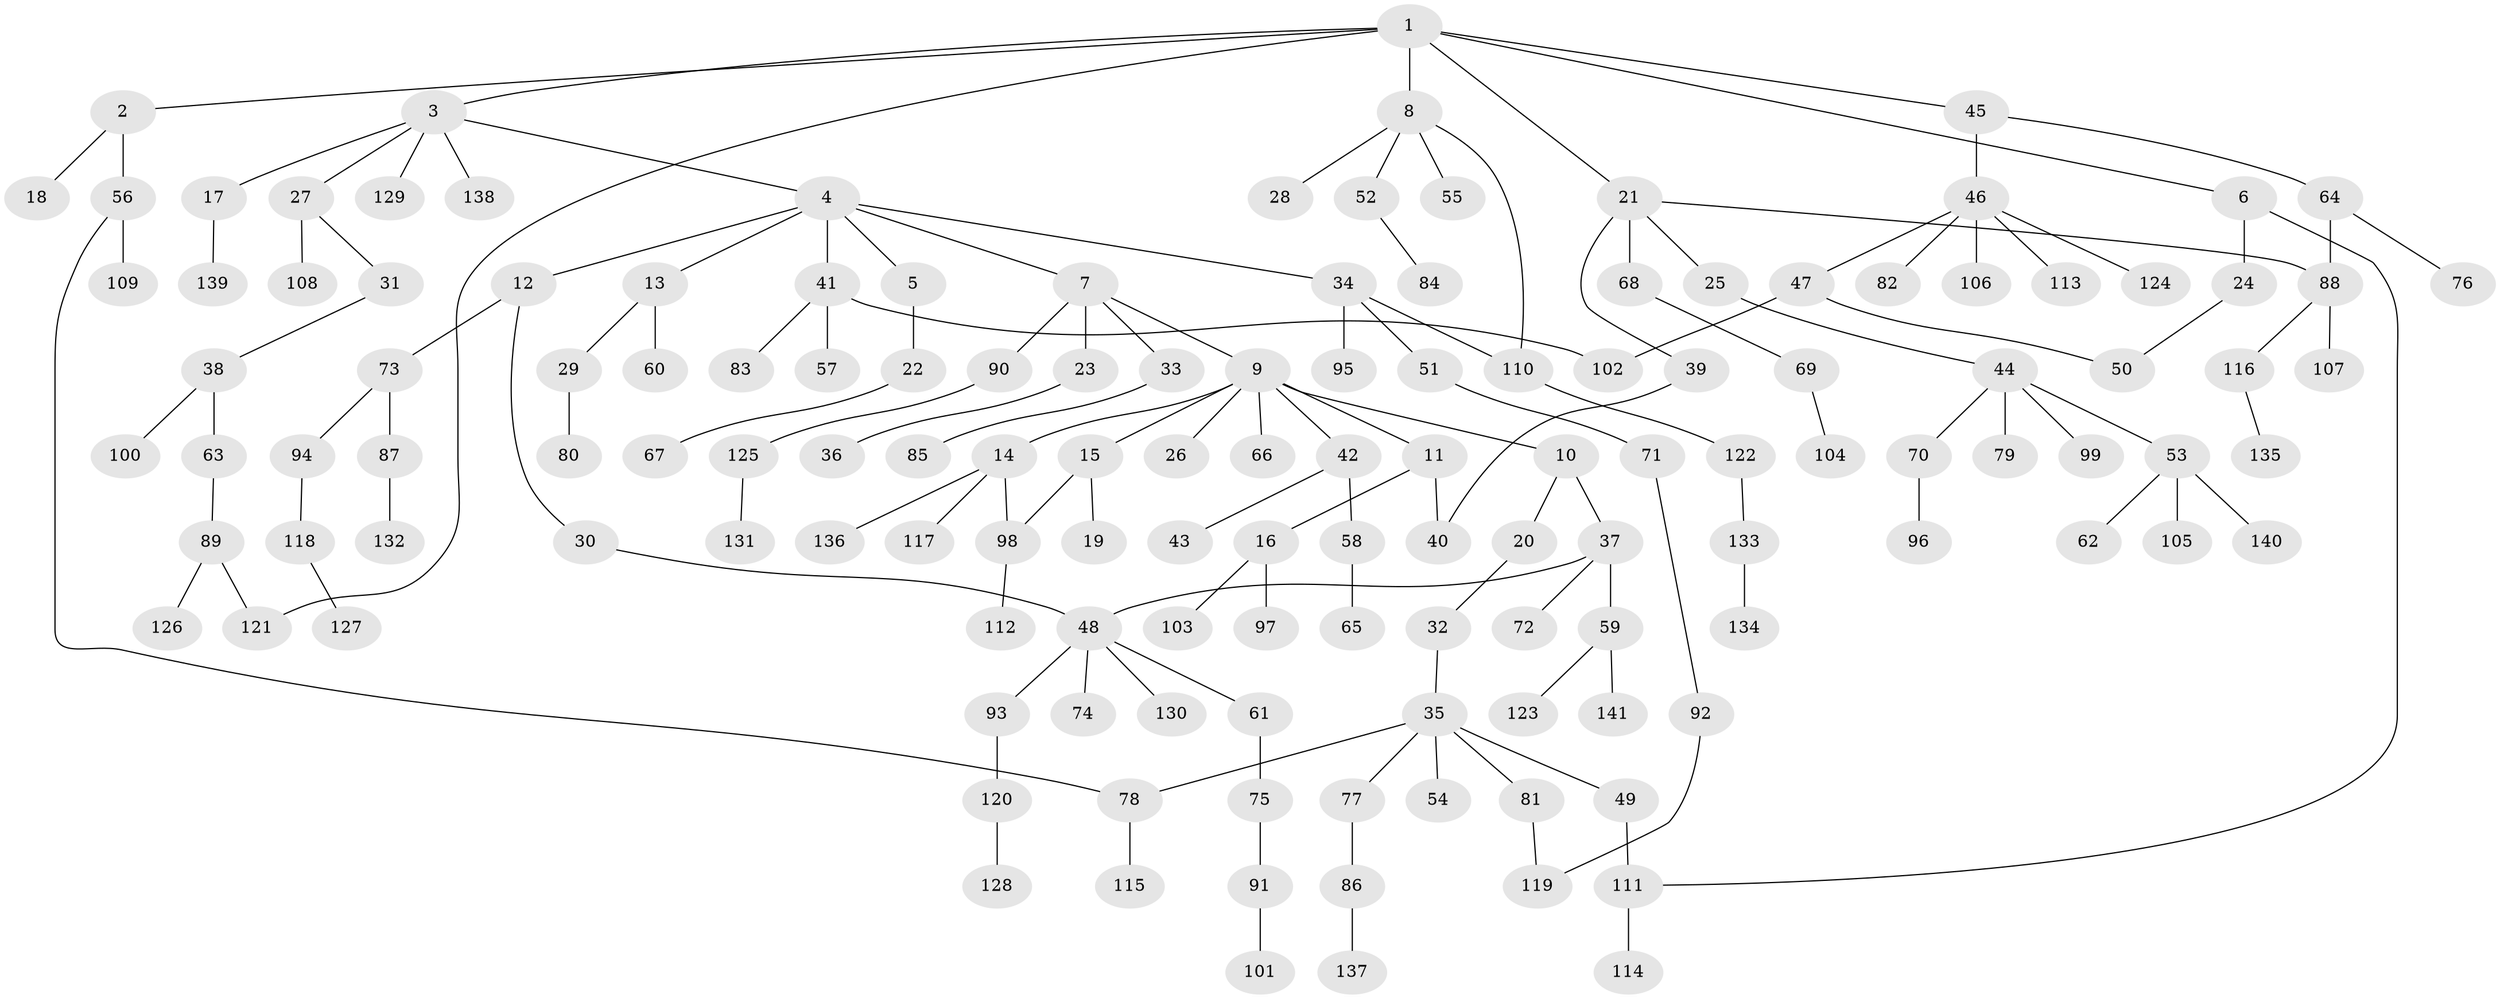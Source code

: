 // Generated by graph-tools (version 1.1) at 2025/25/03/09/25 03:25:35]
// undirected, 141 vertices, 151 edges
graph export_dot {
graph [start="1"]
  node [color=gray90,style=filled];
  1;
  2;
  3;
  4;
  5;
  6;
  7;
  8;
  9;
  10;
  11;
  12;
  13;
  14;
  15;
  16;
  17;
  18;
  19;
  20;
  21;
  22;
  23;
  24;
  25;
  26;
  27;
  28;
  29;
  30;
  31;
  32;
  33;
  34;
  35;
  36;
  37;
  38;
  39;
  40;
  41;
  42;
  43;
  44;
  45;
  46;
  47;
  48;
  49;
  50;
  51;
  52;
  53;
  54;
  55;
  56;
  57;
  58;
  59;
  60;
  61;
  62;
  63;
  64;
  65;
  66;
  67;
  68;
  69;
  70;
  71;
  72;
  73;
  74;
  75;
  76;
  77;
  78;
  79;
  80;
  81;
  82;
  83;
  84;
  85;
  86;
  87;
  88;
  89;
  90;
  91;
  92;
  93;
  94;
  95;
  96;
  97;
  98;
  99;
  100;
  101;
  102;
  103;
  104;
  105;
  106;
  107;
  108;
  109;
  110;
  111;
  112;
  113;
  114;
  115;
  116;
  117;
  118;
  119;
  120;
  121;
  122;
  123;
  124;
  125;
  126;
  127;
  128;
  129;
  130;
  131;
  132;
  133;
  134;
  135;
  136;
  137;
  138;
  139;
  140;
  141;
  1 -- 2;
  1 -- 3;
  1 -- 6;
  1 -- 8;
  1 -- 21;
  1 -- 45;
  1 -- 121;
  2 -- 18;
  2 -- 56;
  3 -- 4;
  3 -- 17;
  3 -- 27;
  3 -- 129;
  3 -- 138;
  4 -- 5;
  4 -- 7;
  4 -- 12;
  4 -- 13;
  4 -- 34;
  4 -- 41;
  5 -- 22;
  6 -- 24;
  6 -- 111;
  7 -- 9;
  7 -- 23;
  7 -- 33;
  7 -- 90;
  8 -- 28;
  8 -- 52;
  8 -- 55;
  8 -- 110;
  9 -- 10;
  9 -- 11;
  9 -- 14;
  9 -- 15;
  9 -- 26;
  9 -- 42;
  9 -- 66;
  10 -- 20;
  10 -- 37;
  11 -- 16;
  11 -- 40;
  12 -- 30;
  12 -- 73;
  13 -- 29;
  13 -- 60;
  14 -- 98;
  14 -- 117;
  14 -- 136;
  15 -- 19;
  15 -- 98;
  16 -- 97;
  16 -- 103;
  17 -- 139;
  20 -- 32;
  21 -- 25;
  21 -- 39;
  21 -- 68;
  21 -- 88;
  22 -- 67;
  23 -- 36;
  24 -- 50;
  25 -- 44;
  27 -- 31;
  27 -- 108;
  29 -- 80;
  30 -- 48;
  31 -- 38;
  32 -- 35;
  33 -- 85;
  34 -- 51;
  34 -- 95;
  34 -- 110;
  35 -- 49;
  35 -- 54;
  35 -- 77;
  35 -- 78;
  35 -- 81;
  37 -- 59;
  37 -- 72;
  37 -- 48;
  38 -- 63;
  38 -- 100;
  39 -- 40;
  41 -- 57;
  41 -- 83;
  41 -- 102;
  42 -- 43;
  42 -- 58;
  44 -- 53;
  44 -- 70;
  44 -- 79;
  44 -- 99;
  45 -- 46;
  45 -- 64;
  46 -- 47;
  46 -- 82;
  46 -- 106;
  46 -- 113;
  46 -- 124;
  47 -- 102;
  47 -- 50;
  48 -- 61;
  48 -- 74;
  48 -- 93;
  48 -- 130;
  49 -- 111;
  51 -- 71;
  52 -- 84;
  53 -- 62;
  53 -- 105;
  53 -- 140;
  56 -- 109;
  56 -- 78;
  58 -- 65;
  59 -- 123;
  59 -- 141;
  61 -- 75;
  63 -- 89;
  64 -- 76;
  64 -- 88;
  68 -- 69;
  69 -- 104;
  70 -- 96;
  71 -- 92;
  73 -- 87;
  73 -- 94;
  75 -- 91;
  77 -- 86;
  78 -- 115;
  81 -- 119;
  86 -- 137;
  87 -- 132;
  88 -- 107;
  88 -- 116;
  89 -- 126;
  89 -- 121;
  90 -- 125;
  91 -- 101;
  92 -- 119;
  93 -- 120;
  94 -- 118;
  98 -- 112;
  110 -- 122;
  111 -- 114;
  116 -- 135;
  118 -- 127;
  120 -- 128;
  122 -- 133;
  125 -- 131;
  133 -- 134;
}
